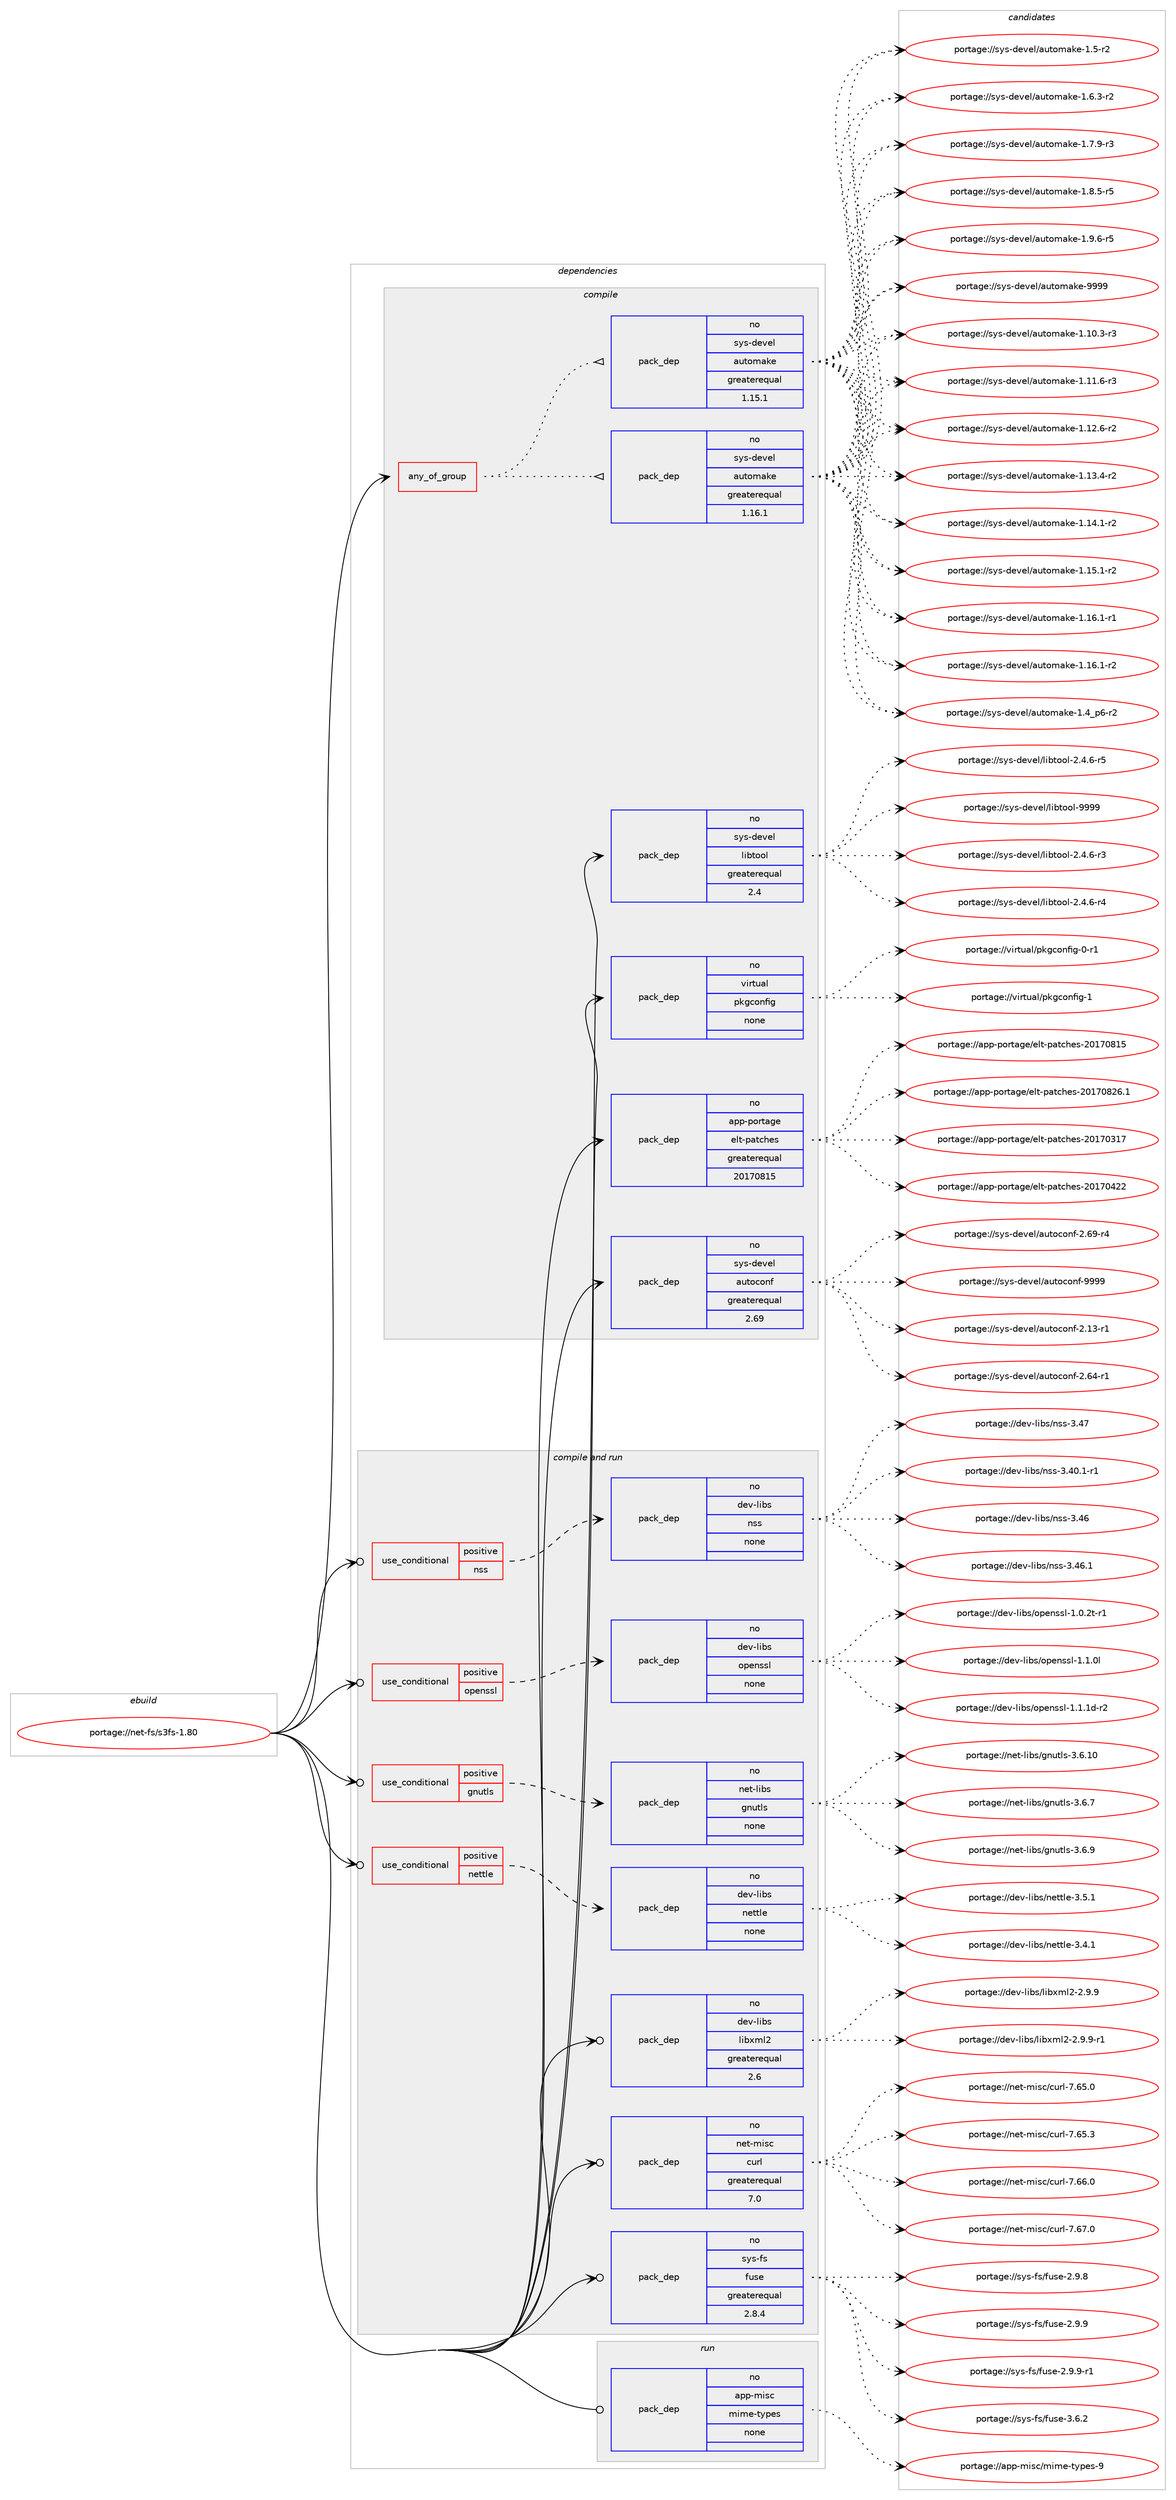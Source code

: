 digraph prolog {

# *************
# Graph options
# *************

newrank=true;
concentrate=true;
compound=true;
graph [rankdir=LR,fontname=Helvetica,fontsize=10,ranksep=1.5];#, ranksep=2.5, nodesep=0.2];
edge  [arrowhead=vee];
node  [fontname=Helvetica,fontsize=10];

# **********
# The ebuild
# **********

subgraph cluster_leftcol {
color=gray;
rank=same;
label=<<i>ebuild</i>>;
id [label="portage://net-fs/s3fs-1.80", color=red, width=4, href="../net-fs/s3fs-1.80.svg"];
}

# ****************
# The dependencies
# ****************

subgraph cluster_midcol {
color=gray;
label=<<i>dependencies</i>>;
subgraph cluster_compile {
fillcolor="#eeeeee";
style=filled;
label=<<i>compile</i>>;
subgraph any5687 {
dependency352717 [label=<<TABLE BORDER="0" CELLBORDER="1" CELLSPACING="0" CELLPADDING="4"><TR><TD CELLPADDING="10">any_of_group</TD></TR></TABLE>>, shape=none, color=red];subgraph pack258736 {
dependency352718 [label=<<TABLE BORDER="0" CELLBORDER="1" CELLSPACING="0" CELLPADDING="4" WIDTH="220"><TR><TD ROWSPAN="6" CELLPADDING="30">pack_dep</TD></TR><TR><TD WIDTH="110">no</TD></TR><TR><TD>sys-devel</TD></TR><TR><TD>automake</TD></TR><TR><TD>greaterequal</TD></TR><TR><TD>1.16.1</TD></TR></TABLE>>, shape=none, color=blue];
}
dependency352717:e -> dependency352718:w [weight=20,style="dotted",arrowhead="oinv"];
subgraph pack258737 {
dependency352719 [label=<<TABLE BORDER="0" CELLBORDER="1" CELLSPACING="0" CELLPADDING="4" WIDTH="220"><TR><TD ROWSPAN="6" CELLPADDING="30">pack_dep</TD></TR><TR><TD WIDTH="110">no</TD></TR><TR><TD>sys-devel</TD></TR><TR><TD>automake</TD></TR><TR><TD>greaterequal</TD></TR><TR><TD>1.15.1</TD></TR></TABLE>>, shape=none, color=blue];
}
dependency352717:e -> dependency352719:w [weight=20,style="dotted",arrowhead="oinv"];
}
id:e -> dependency352717:w [weight=20,style="solid",arrowhead="vee"];
subgraph pack258738 {
dependency352720 [label=<<TABLE BORDER="0" CELLBORDER="1" CELLSPACING="0" CELLPADDING="4" WIDTH="220"><TR><TD ROWSPAN="6" CELLPADDING="30">pack_dep</TD></TR><TR><TD WIDTH="110">no</TD></TR><TR><TD>app-portage</TD></TR><TR><TD>elt-patches</TD></TR><TR><TD>greaterequal</TD></TR><TR><TD>20170815</TD></TR></TABLE>>, shape=none, color=blue];
}
id:e -> dependency352720:w [weight=20,style="solid",arrowhead="vee"];
subgraph pack258739 {
dependency352721 [label=<<TABLE BORDER="0" CELLBORDER="1" CELLSPACING="0" CELLPADDING="4" WIDTH="220"><TR><TD ROWSPAN="6" CELLPADDING="30">pack_dep</TD></TR><TR><TD WIDTH="110">no</TD></TR><TR><TD>sys-devel</TD></TR><TR><TD>autoconf</TD></TR><TR><TD>greaterequal</TD></TR><TR><TD>2.69</TD></TR></TABLE>>, shape=none, color=blue];
}
id:e -> dependency352721:w [weight=20,style="solid",arrowhead="vee"];
subgraph pack258740 {
dependency352722 [label=<<TABLE BORDER="0" CELLBORDER="1" CELLSPACING="0" CELLPADDING="4" WIDTH="220"><TR><TD ROWSPAN="6" CELLPADDING="30">pack_dep</TD></TR><TR><TD WIDTH="110">no</TD></TR><TR><TD>sys-devel</TD></TR><TR><TD>libtool</TD></TR><TR><TD>greaterequal</TD></TR><TR><TD>2.4</TD></TR></TABLE>>, shape=none, color=blue];
}
id:e -> dependency352722:w [weight=20,style="solid",arrowhead="vee"];
subgraph pack258741 {
dependency352723 [label=<<TABLE BORDER="0" CELLBORDER="1" CELLSPACING="0" CELLPADDING="4" WIDTH="220"><TR><TD ROWSPAN="6" CELLPADDING="30">pack_dep</TD></TR><TR><TD WIDTH="110">no</TD></TR><TR><TD>virtual</TD></TR><TR><TD>pkgconfig</TD></TR><TR><TD>none</TD></TR><TR><TD></TD></TR></TABLE>>, shape=none, color=blue];
}
id:e -> dependency352723:w [weight=20,style="solid",arrowhead="vee"];
}
subgraph cluster_compileandrun {
fillcolor="#eeeeee";
style=filled;
label=<<i>compile and run</i>>;
subgraph cond88148 {
dependency352724 [label=<<TABLE BORDER="0" CELLBORDER="1" CELLSPACING="0" CELLPADDING="4"><TR><TD ROWSPAN="3" CELLPADDING="10">use_conditional</TD></TR><TR><TD>positive</TD></TR><TR><TD>gnutls</TD></TR></TABLE>>, shape=none, color=red];
subgraph pack258742 {
dependency352725 [label=<<TABLE BORDER="0" CELLBORDER="1" CELLSPACING="0" CELLPADDING="4" WIDTH="220"><TR><TD ROWSPAN="6" CELLPADDING="30">pack_dep</TD></TR><TR><TD WIDTH="110">no</TD></TR><TR><TD>net-libs</TD></TR><TR><TD>gnutls</TD></TR><TR><TD>none</TD></TR><TR><TD></TD></TR></TABLE>>, shape=none, color=blue];
}
dependency352724:e -> dependency352725:w [weight=20,style="dashed",arrowhead="vee"];
}
id:e -> dependency352724:w [weight=20,style="solid",arrowhead="odotvee"];
subgraph cond88149 {
dependency352726 [label=<<TABLE BORDER="0" CELLBORDER="1" CELLSPACING="0" CELLPADDING="4"><TR><TD ROWSPAN="3" CELLPADDING="10">use_conditional</TD></TR><TR><TD>positive</TD></TR><TR><TD>nettle</TD></TR></TABLE>>, shape=none, color=red];
subgraph pack258743 {
dependency352727 [label=<<TABLE BORDER="0" CELLBORDER="1" CELLSPACING="0" CELLPADDING="4" WIDTH="220"><TR><TD ROWSPAN="6" CELLPADDING="30">pack_dep</TD></TR><TR><TD WIDTH="110">no</TD></TR><TR><TD>dev-libs</TD></TR><TR><TD>nettle</TD></TR><TR><TD>none</TD></TR><TR><TD></TD></TR></TABLE>>, shape=none, color=blue];
}
dependency352726:e -> dependency352727:w [weight=20,style="dashed",arrowhead="vee"];
}
id:e -> dependency352726:w [weight=20,style="solid",arrowhead="odotvee"];
subgraph cond88150 {
dependency352728 [label=<<TABLE BORDER="0" CELLBORDER="1" CELLSPACING="0" CELLPADDING="4"><TR><TD ROWSPAN="3" CELLPADDING="10">use_conditional</TD></TR><TR><TD>positive</TD></TR><TR><TD>nss</TD></TR></TABLE>>, shape=none, color=red];
subgraph pack258744 {
dependency352729 [label=<<TABLE BORDER="0" CELLBORDER="1" CELLSPACING="0" CELLPADDING="4" WIDTH="220"><TR><TD ROWSPAN="6" CELLPADDING="30">pack_dep</TD></TR><TR><TD WIDTH="110">no</TD></TR><TR><TD>dev-libs</TD></TR><TR><TD>nss</TD></TR><TR><TD>none</TD></TR><TR><TD></TD></TR></TABLE>>, shape=none, color=blue];
}
dependency352728:e -> dependency352729:w [weight=20,style="dashed",arrowhead="vee"];
}
id:e -> dependency352728:w [weight=20,style="solid",arrowhead="odotvee"];
subgraph cond88151 {
dependency352730 [label=<<TABLE BORDER="0" CELLBORDER="1" CELLSPACING="0" CELLPADDING="4"><TR><TD ROWSPAN="3" CELLPADDING="10">use_conditional</TD></TR><TR><TD>positive</TD></TR><TR><TD>openssl</TD></TR></TABLE>>, shape=none, color=red];
subgraph pack258745 {
dependency352731 [label=<<TABLE BORDER="0" CELLBORDER="1" CELLSPACING="0" CELLPADDING="4" WIDTH="220"><TR><TD ROWSPAN="6" CELLPADDING="30">pack_dep</TD></TR><TR><TD WIDTH="110">no</TD></TR><TR><TD>dev-libs</TD></TR><TR><TD>openssl</TD></TR><TR><TD>none</TD></TR><TR><TD></TD></TR></TABLE>>, shape=none, color=blue];
}
dependency352730:e -> dependency352731:w [weight=20,style="dashed",arrowhead="vee"];
}
id:e -> dependency352730:w [weight=20,style="solid",arrowhead="odotvee"];
subgraph pack258746 {
dependency352732 [label=<<TABLE BORDER="0" CELLBORDER="1" CELLSPACING="0" CELLPADDING="4" WIDTH="220"><TR><TD ROWSPAN="6" CELLPADDING="30">pack_dep</TD></TR><TR><TD WIDTH="110">no</TD></TR><TR><TD>dev-libs</TD></TR><TR><TD>libxml2</TD></TR><TR><TD>greaterequal</TD></TR><TR><TD>2.6</TD></TR></TABLE>>, shape=none, color=blue];
}
id:e -> dependency352732:w [weight=20,style="solid",arrowhead="odotvee"];
subgraph pack258747 {
dependency352733 [label=<<TABLE BORDER="0" CELLBORDER="1" CELLSPACING="0" CELLPADDING="4" WIDTH="220"><TR><TD ROWSPAN="6" CELLPADDING="30">pack_dep</TD></TR><TR><TD WIDTH="110">no</TD></TR><TR><TD>net-misc</TD></TR><TR><TD>curl</TD></TR><TR><TD>greaterequal</TD></TR><TR><TD>7.0</TD></TR></TABLE>>, shape=none, color=blue];
}
id:e -> dependency352733:w [weight=20,style="solid",arrowhead="odotvee"];
subgraph pack258748 {
dependency352734 [label=<<TABLE BORDER="0" CELLBORDER="1" CELLSPACING="0" CELLPADDING="4" WIDTH="220"><TR><TD ROWSPAN="6" CELLPADDING="30">pack_dep</TD></TR><TR><TD WIDTH="110">no</TD></TR><TR><TD>sys-fs</TD></TR><TR><TD>fuse</TD></TR><TR><TD>greaterequal</TD></TR><TR><TD>2.8.4</TD></TR></TABLE>>, shape=none, color=blue];
}
id:e -> dependency352734:w [weight=20,style="solid",arrowhead="odotvee"];
}
subgraph cluster_run {
fillcolor="#eeeeee";
style=filled;
label=<<i>run</i>>;
subgraph pack258749 {
dependency352735 [label=<<TABLE BORDER="0" CELLBORDER="1" CELLSPACING="0" CELLPADDING="4" WIDTH="220"><TR><TD ROWSPAN="6" CELLPADDING="30">pack_dep</TD></TR><TR><TD WIDTH="110">no</TD></TR><TR><TD>app-misc</TD></TR><TR><TD>mime-types</TD></TR><TR><TD>none</TD></TR><TR><TD></TD></TR></TABLE>>, shape=none, color=blue];
}
id:e -> dependency352735:w [weight=20,style="solid",arrowhead="odot"];
}
}

# **************
# The candidates
# **************

subgraph cluster_choices {
rank=same;
color=gray;
label=<<i>candidates</i>>;

subgraph choice258736 {
color=black;
nodesep=1;
choiceportage11512111545100101118101108479711711611110997107101454946494846514511451 [label="portage://sys-devel/automake-1.10.3-r3", color=red, width=4,href="../sys-devel/automake-1.10.3-r3.svg"];
choiceportage11512111545100101118101108479711711611110997107101454946494946544511451 [label="portage://sys-devel/automake-1.11.6-r3", color=red, width=4,href="../sys-devel/automake-1.11.6-r3.svg"];
choiceportage11512111545100101118101108479711711611110997107101454946495046544511450 [label="portage://sys-devel/automake-1.12.6-r2", color=red, width=4,href="../sys-devel/automake-1.12.6-r2.svg"];
choiceportage11512111545100101118101108479711711611110997107101454946495146524511450 [label="portage://sys-devel/automake-1.13.4-r2", color=red, width=4,href="../sys-devel/automake-1.13.4-r2.svg"];
choiceportage11512111545100101118101108479711711611110997107101454946495246494511450 [label="portage://sys-devel/automake-1.14.1-r2", color=red, width=4,href="../sys-devel/automake-1.14.1-r2.svg"];
choiceportage11512111545100101118101108479711711611110997107101454946495346494511450 [label="portage://sys-devel/automake-1.15.1-r2", color=red, width=4,href="../sys-devel/automake-1.15.1-r2.svg"];
choiceportage11512111545100101118101108479711711611110997107101454946495446494511449 [label="portage://sys-devel/automake-1.16.1-r1", color=red, width=4,href="../sys-devel/automake-1.16.1-r1.svg"];
choiceportage11512111545100101118101108479711711611110997107101454946495446494511450 [label="portage://sys-devel/automake-1.16.1-r2", color=red, width=4,href="../sys-devel/automake-1.16.1-r2.svg"];
choiceportage115121115451001011181011084797117116111109971071014549465295112544511450 [label="portage://sys-devel/automake-1.4_p6-r2", color=red, width=4,href="../sys-devel/automake-1.4_p6-r2.svg"];
choiceportage11512111545100101118101108479711711611110997107101454946534511450 [label="portage://sys-devel/automake-1.5-r2", color=red, width=4,href="../sys-devel/automake-1.5-r2.svg"];
choiceportage115121115451001011181011084797117116111109971071014549465446514511450 [label="portage://sys-devel/automake-1.6.3-r2", color=red, width=4,href="../sys-devel/automake-1.6.3-r2.svg"];
choiceportage115121115451001011181011084797117116111109971071014549465546574511451 [label="portage://sys-devel/automake-1.7.9-r3", color=red, width=4,href="../sys-devel/automake-1.7.9-r3.svg"];
choiceportage115121115451001011181011084797117116111109971071014549465646534511453 [label="portage://sys-devel/automake-1.8.5-r5", color=red, width=4,href="../sys-devel/automake-1.8.5-r5.svg"];
choiceportage115121115451001011181011084797117116111109971071014549465746544511453 [label="portage://sys-devel/automake-1.9.6-r5", color=red, width=4,href="../sys-devel/automake-1.9.6-r5.svg"];
choiceportage115121115451001011181011084797117116111109971071014557575757 [label="portage://sys-devel/automake-9999", color=red, width=4,href="../sys-devel/automake-9999.svg"];
dependency352718:e -> choiceportage11512111545100101118101108479711711611110997107101454946494846514511451:w [style=dotted,weight="100"];
dependency352718:e -> choiceportage11512111545100101118101108479711711611110997107101454946494946544511451:w [style=dotted,weight="100"];
dependency352718:e -> choiceportage11512111545100101118101108479711711611110997107101454946495046544511450:w [style=dotted,weight="100"];
dependency352718:e -> choiceportage11512111545100101118101108479711711611110997107101454946495146524511450:w [style=dotted,weight="100"];
dependency352718:e -> choiceportage11512111545100101118101108479711711611110997107101454946495246494511450:w [style=dotted,weight="100"];
dependency352718:e -> choiceportage11512111545100101118101108479711711611110997107101454946495346494511450:w [style=dotted,weight="100"];
dependency352718:e -> choiceportage11512111545100101118101108479711711611110997107101454946495446494511449:w [style=dotted,weight="100"];
dependency352718:e -> choiceportage11512111545100101118101108479711711611110997107101454946495446494511450:w [style=dotted,weight="100"];
dependency352718:e -> choiceportage115121115451001011181011084797117116111109971071014549465295112544511450:w [style=dotted,weight="100"];
dependency352718:e -> choiceportage11512111545100101118101108479711711611110997107101454946534511450:w [style=dotted,weight="100"];
dependency352718:e -> choiceportage115121115451001011181011084797117116111109971071014549465446514511450:w [style=dotted,weight="100"];
dependency352718:e -> choiceportage115121115451001011181011084797117116111109971071014549465546574511451:w [style=dotted,weight="100"];
dependency352718:e -> choiceportage115121115451001011181011084797117116111109971071014549465646534511453:w [style=dotted,weight="100"];
dependency352718:e -> choiceportage115121115451001011181011084797117116111109971071014549465746544511453:w [style=dotted,weight="100"];
dependency352718:e -> choiceportage115121115451001011181011084797117116111109971071014557575757:w [style=dotted,weight="100"];
}
subgraph choice258737 {
color=black;
nodesep=1;
choiceportage11512111545100101118101108479711711611110997107101454946494846514511451 [label="portage://sys-devel/automake-1.10.3-r3", color=red, width=4,href="../sys-devel/automake-1.10.3-r3.svg"];
choiceportage11512111545100101118101108479711711611110997107101454946494946544511451 [label="portage://sys-devel/automake-1.11.6-r3", color=red, width=4,href="../sys-devel/automake-1.11.6-r3.svg"];
choiceportage11512111545100101118101108479711711611110997107101454946495046544511450 [label="portage://sys-devel/automake-1.12.6-r2", color=red, width=4,href="../sys-devel/automake-1.12.6-r2.svg"];
choiceportage11512111545100101118101108479711711611110997107101454946495146524511450 [label="portage://sys-devel/automake-1.13.4-r2", color=red, width=4,href="../sys-devel/automake-1.13.4-r2.svg"];
choiceportage11512111545100101118101108479711711611110997107101454946495246494511450 [label="portage://sys-devel/automake-1.14.1-r2", color=red, width=4,href="../sys-devel/automake-1.14.1-r2.svg"];
choiceportage11512111545100101118101108479711711611110997107101454946495346494511450 [label="portage://sys-devel/automake-1.15.1-r2", color=red, width=4,href="../sys-devel/automake-1.15.1-r2.svg"];
choiceportage11512111545100101118101108479711711611110997107101454946495446494511449 [label="portage://sys-devel/automake-1.16.1-r1", color=red, width=4,href="../sys-devel/automake-1.16.1-r1.svg"];
choiceportage11512111545100101118101108479711711611110997107101454946495446494511450 [label="portage://sys-devel/automake-1.16.1-r2", color=red, width=4,href="../sys-devel/automake-1.16.1-r2.svg"];
choiceportage115121115451001011181011084797117116111109971071014549465295112544511450 [label="portage://sys-devel/automake-1.4_p6-r2", color=red, width=4,href="../sys-devel/automake-1.4_p6-r2.svg"];
choiceportage11512111545100101118101108479711711611110997107101454946534511450 [label="portage://sys-devel/automake-1.5-r2", color=red, width=4,href="../sys-devel/automake-1.5-r2.svg"];
choiceportage115121115451001011181011084797117116111109971071014549465446514511450 [label="portage://sys-devel/automake-1.6.3-r2", color=red, width=4,href="../sys-devel/automake-1.6.3-r2.svg"];
choiceportage115121115451001011181011084797117116111109971071014549465546574511451 [label="portage://sys-devel/automake-1.7.9-r3", color=red, width=4,href="../sys-devel/automake-1.7.9-r3.svg"];
choiceportage115121115451001011181011084797117116111109971071014549465646534511453 [label="portage://sys-devel/automake-1.8.5-r5", color=red, width=4,href="../sys-devel/automake-1.8.5-r5.svg"];
choiceportage115121115451001011181011084797117116111109971071014549465746544511453 [label="portage://sys-devel/automake-1.9.6-r5", color=red, width=4,href="../sys-devel/automake-1.9.6-r5.svg"];
choiceportage115121115451001011181011084797117116111109971071014557575757 [label="portage://sys-devel/automake-9999", color=red, width=4,href="../sys-devel/automake-9999.svg"];
dependency352719:e -> choiceportage11512111545100101118101108479711711611110997107101454946494846514511451:w [style=dotted,weight="100"];
dependency352719:e -> choiceportage11512111545100101118101108479711711611110997107101454946494946544511451:w [style=dotted,weight="100"];
dependency352719:e -> choiceportage11512111545100101118101108479711711611110997107101454946495046544511450:w [style=dotted,weight="100"];
dependency352719:e -> choiceportage11512111545100101118101108479711711611110997107101454946495146524511450:w [style=dotted,weight="100"];
dependency352719:e -> choiceportage11512111545100101118101108479711711611110997107101454946495246494511450:w [style=dotted,weight="100"];
dependency352719:e -> choiceportage11512111545100101118101108479711711611110997107101454946495346494511450:w [style=dotted,weight="100"];
dependency352719:e -> choiceportage11512111545100101118101108479711711611110997107101454946495446494511449:w [style=dotted,weight="100"];
dependency352719:e -> choiceportage11512111545100101118101108479711711611110997107101454946495446494511450:w [style=dotted,weight="100"];
dependency352719:e -> choiceportage115121115451001011181011084797117116111109971071014549465295112544511450:w [style=dotted,weight="100"];
dependency352719:e -> choiceportage11512111545100101118101108479711711611110997107101454946534511450:w [style=dotted,weight="100"];
dependency352719:e -> choiceportage115121115451001011181011084797117116111109971071014549465446514511450:w [style=dotted,weight="100"];
dependency352719:e -> choiceportage115121115451001011181011084797117116111109971071014549465546574511451:w [style=dotted,weight="100"];
dependency352719:e -> choiceportage115121115451001011181011084797117116111109971071014549465646534511453:w [style=dotted,weight="100"];
dependency352719:e -> choiceportage115121115451001011181011084797117116111109971071014549465746544511453:w [style=dotted,weight="100"];
dependency352719:e -> choiceportage115121115451001011181011084797117116111109971071014557575757:w [style=dotted,weight="100"];
}
subgraph choice258738 {
color=black;
nodesep=1;
choiceportage97112112451121111141169710310147101108116451129711699104101115455048495548514955 [label="portage://app-portage/elt-patches-20170317", color=red, width=4,href="../app-portage/elt-patches-20170317.svg"];
choiceportage97112112451121111141169710310147101108116451129711699104101115455048495548525050 [label="portage://app-portage/elt-patches-20170422", color=red, width=4,href="../app-portage/elt-patches-20170422.svg"];
choiceportage97112112451121111141169710310147101108116451129711699104101115455048495548564953 [label="portage://app-portage/elt-patches-20170815", color=red, width=4,href="../app-portage/elt-patches-20170815.svg"];
choiceportage971121124511211111411697103101471011081164511297116991041011154550484955485650544649 [label="portage://app-portage/elt-patches-20170826.1", color=red, width=4,href="../app-portage/elt-patches-20170826.1.svg"];
dependency352720:e -> choiceportage97112112451121111141169710310147101108116451129711699104101115455048495548514955:w [style=dotted,weight="100"];
dependency352720:e -> choiceportage97112112451121111141169710310147101108116451129711699104101115455048495548525050:w [style=dotted,weight="100"];
dependency352720:e -> choiceportage97112112451121111141169710310147101108116451129711699104101115455048495548564953:w [style=dotted,weight="100"];
dependency352720:e -> choiceportage971121124511211111411697103101471011081164511297116991041011154550484955485650544649:w [style=dotted,weight="100"];
}
subgraph choice258739 {
color=black;
nodesep=1;
choiceportage1151211154510010111810110847971171161119911111010245504649514511449 [label="portage://sys-devel/autoconf-2.13-r1", color=red, width=4,href="../sys-devel/autoconf-2.13-r1.svg"];
choiceportage1151211154510010111810110847971171161119911111010245504654524511449 [label="portage://sys-devel/autoconf-2.64-r1", color=red, width=4,href="../sys-devel/autoconf-2.64-r1.svg"];
choiceportage1151211154510010111810110847971171161119911111010245504654574511452 [label="portage://sys-devel/autoconf-2.69-r4", color=red, width=4,href="../sys-devel/autoconf-2.69-r4.svg"];
choiceportage115121115451001011181011084797117116111991111101024557575757 [label="portage://sys-devel/autoconf-9999", color=red, width=4,href="../sys-devel/autoconf-9999.svg"];
dependency352721:e -> choiceportage1151211154510010111810110847971171161119911111010245504649514511449:w [style=dotted,weight="100"];
dependency352721:e -> choiceportage1151211154510010111810110847971171161119911111010245504654524511449:w [style=dotted,weight="100"];
dependency352721:e -> choiceportage1151211154510010111810110847971171161119911111010245504654574511452:w [style=dotted,weight="100"];
dependency352721:e -> choiceportage115121115451001011181011084797117116111991111101024557575757:w [style=dotted,weight="100"];
}
subgraph choice258740 {
color=black;
nodesep=1;
choiceportage1151211154510010111810110847108105981161111111084550465246544511451 [label="portage://sys-devel/libtool-2.4.6-r3", color=red, width=4,href="../sys-devel/libtool-2.4.6-r3.svg"];
choiceportage1151211154510010111810110847108105981161111111084550465246544511452 [label="portage://sys-devel/libtool-2.4.6-r4", color=red, width=4,href="../sys-devel/libtool-2.4.6-r4.svg"];
choiceportage1151211154510010111810110847108105981161111111084550465246544511453 [label="portage://sys-devel/libtool-2.4.6-r5", color=red, width=4,href="../sys-devel/libtool-2.4.6-r5.svg"];
choiceportage1151211154510010111810110847108105981161111111084557575757 [label="portage://sys-devel/libtool-9999", color=red, width=4,href="../sys-devel/libtool-9999.svg"];
dependency352722:e -> choiceportage1151211154510010111810110847108105981161111111084550465246544511451:w [style=dotted,weight="100"];
dependency352722:e -> choiceportage1151211154510010111810110847108105981161111111084550465246544511452:w [style=dotted,weight="100"];
dependency352722:e -> choiceportage1151211154510010111810110847108105981161111111084550465246544511453:w [style=dotted,weight="100"];
dependency352722:e -> choiceportage1151211154510010111810110847108105981161111111084557575757:w [style=dotted,weight="100"];
}
subgraph choice258741 {
color=black;
nodesep=1;
choiceportage11810511411611797108471121071039911111010210510345484511449 [label="portage://virtual/pkgconfig-0-r1", color=red, width=4,href="../virtual/pkgconfig-0-r1.svg"];
choiceportage1181051141161179710847112107103991111101021051034549 [label="portage://virtual/pkgconfig-1", color=red, width=4,href="../virtual/pkgconfig-1.svg"];
dependency352723:e -> choiceportage11810511411611797108471121071039911111010210510345484511449:w [style=dotted,weight="100"];
dependency352723:e -> choiceportage1181051141161179710847112107103991111101021051034549:w [style=dotted,weight="100"];
}
subgraph choice258742 {
color=black;
nodesep=1;
choiceportage11010111645108105981154710311011711610811545514654464948 [label="portage://net-libs/gnutls-3.6.10", color=red, width=4,href="../net-libs/gnutls-3.6.10.svg"];
choiceportage110101116451081059811547103110117116108115455146544655 [label="portage://net-libs/gnutls-3.6.7", color=red, width=4,href="../net-libs/gnutls-3.6.7.svg"];
choiceportage110101116451081059811547103110117116108115455146544657 [label="portage://net-libs/gnutls-3.6.9", color=red, width=4,href="../net-libs/gnutls-3.6.9.svg"];
dependency352725:e -> choiceportage11010111645108105981154710311011711610811545514654464948:w [style=dotted,weight="100"];
dependency352725:e -> choiceportage110101116451081059811547103110117116108115455146544655:w [style=dotted,weight="100"];
dependency352725:e -> choiceportage110101116451081059811547103110117116108115455146544657:w [style=dotted,weight="100"];
}
subgraph choice258743 {
color=black;
nodesep=1;
choiceportage100101118451081059811547110101116116108101455146524649 [label="portage://dev-libs/nettle-3.4.1", color=red, width=4,href="../dev-libs/nettle-3.4.1.svg"];
choiceportage100101118451081059811547110101116116108101455146534649 [label="portage://dev-libs/nettle-3.5.1", color=red, width=4,href="../dev-libs/nettle-3.5.1.svg"];
dependency352727:e -> choiceportage100101118451081059811547110101116116108101455146524649:w [style=dotted,weight="100"];
dependency352727:e -> choiceportage100101118451081059811547110101116116108101455146534649:w [style=dotted,weight="100"];
}
subgraph choice258744 {
color=black;
nodesep=1;
choiceportage100101118451081059811547110115115455146524846494511449 [label="portage://dev-libs/nss-3.40.1-r1", color=red, width=4,href="../dev-libs/nss-3.40.1-r1.svg"];
choiceportage1001011184510810598115471101151154551465254 [label="portage://dev-libs/nss-3.46", color=red, width=4,href="../dev-libs/nss-3.46.svg"];
choiceportage10010111845108105981154711011511545514652544649 [label="portage://dev-libs/nss-3.46.1", color=red, width=4,href="../dev-libs/nss-3.46.1.svg"];
choiceportage1001011184510810598115471101151154551465255 [label="portage://dev-libs/nss-3.47", color=red, width=4,href="../dev-libs/nss-3.47.svg"];
dependency352729:e -> choiceportage100101118451081059811547110115115455146524846494511449:w [style=dotted,weight="100"];
dependency352729:e -> choiceportage1001011184510810598115471101151154551465254:w [style=dotted,weight="100"];
dependency352729:e -> choiceportage10010111845108105981154711011511545514652544649:w [style=dotted,weight="100"];
dependency352729:e -> choiceportage1001011184510810598115471101151154551465255:w [style=dotted,weight="100"];
}
subgraph choice258745 {
color=black;
nodesep=1;
choiceportage1001011184510810598115471111121011101151151084549464846501164511449 [label="portage://dev-libs/openssl-1.0.2t-r1", color=red, width=4,href="../dev-libs/openssl-1.0.2t-r1.svg"];
choiceportage100101118451081059811547111112101110115115108454946494648108 [label="portage://dev-libs/openssl-1.1.0l", color=red, width=4,href="../dev-libs/openssl-1.1.0l.svg"];
choiceportage1001011184510810598115471111121011101151151084549464946491004511450 [label="portage://dev-libs/openssl-1.1.1d-r2", color=red, width=4,href="../dev-libs/openssl-1.1.1d-r2.svg"];
dependency352731:e -> choiceportage1001011184510810598115471111121011101151151084549464846501164511449:w [style=dotted,weight="100"];
dependency352731:e -> choiceportage100101118451081059811547111112101110115115108454946494648108:w [style=dotted,weight="100"];
dependency352731:e -> choiceportage1001011184510810598115471111121011101151151084549464946491004511450:w [style=dotted,weight="100"];
}
subgraph choice258746 {
color=black;
nodesep=1;
choiceportage1001011184510810598115471081059812010910850455046574657 [label="portage://dev-libs/libxml2-2.9.9", color=red, width=4,href="../dev-libs/libxml2-2.9.9.svg"];
choiceportage10010111845108105981154710810598120109108504550465746574511449 [label="portage://dev-libs/libxml2-2.9.9-r1", color=red, width=4,href="../dev-libs/libxml2-2.9.9-r1.svg"];
dependency352732:e -> choiceportage1001011184510810598115471081059812010910850455046574657:w [style=dotted,weight="100"];
dependency352732:e -> choiceportage10010111845108105981154710810598120109108504550465746574511449:w [style=dotted,weight="100"];
}
subgraph choice258747 {
color=black;
nodesep=1;
choiceportage1101011164510910511599479911711410845554654534648 [label="portage://net-misc/curl-7.65.0", color=red, width=4,href="../net-misc/curl-7.65.0.svg"];
choiceportage1101011164510910511599479911711410845554654534651 [label="portage://net-misc/curl-7.65.3", color=red, width=4,href="../net-misc/curl-7.65.3.svg"];
choiceportage1101011164510910511599479911711410845554654544648 [label="portage://net-misc/curl-7.66.0", color=red, width=4,href="../net-misc/curl-7.66.0.svg"];
choiceportage1101011164510910511599479911711410845554654554648 [label="portage://net-misc/curl-7.67.0", color=red, width=4,href="../net-misc/curl-7.67.0.svg"];
dependency352733:e -> choiceportage1101011164510910511599479911711410845554654534648:w [style=dotted,weight="100"];
dependency352733:e -> choiceportage1101011164510910511599479911711410845554654534651:w [style=dotted,weight="100"];
dependency352733:e -> choiceportage1101011164510910511599479911711410845554654544648:w [style=dotted,weight="100"];
dependency352733:e -> choiceportage1101011164510910511599479911711410845554654554648:w [style=dotted,weight="100"];
}
subgraph choice258748 {
color=black;
nodesep=1;
choiceportage1151211154510211547102117115101455046574656 [label="portage://sys-fs/fuse-2.9.8", color=red, width=4,href="../sys-fs/fuse-2.9.8.svg"];
choiceportage1151211154510211547102117115101455046574657 [label="portage://sys-fs/fuse-2.9.9", color=red, width=4,href="../sys-fs/fuse-2.9.9.svg"];
choiceportage11512111545102115471021171151014550465746574511449 [label="portage://sys-fs/fuse-2.9.9-r1", color=red, width=4,href="../sys-fs/fuse-2.9.9-r1.svg"];
choiceportage1151211154510211547102117115101455146544650 [label="portage://sys-fs/fuse-3.6.2", color=red, width=4,href="../sys-fs/fuse-3.6.2.svg"];
dependency352734:e -> choiceportage1151211154510211547102117115101455046574656:w [style=dotted,weight="100"];
dependency352734:e -> choiceportage1151211154510211547102117115101455046574657:w [style=dotted,weight="100"];
dependency352734:e -> choiceportage11512111545102115471021171151014550465746574511449:w [style=dotted,weight="100"];
dependency352734:e -> choiceportage1151211154510211547102117115101455146544650:w [style=dotted,weight="100"];
}
subgraph choice258749 {
color=black;
nodesep=1;
choiceportage97112112451091051159947109105109101451161211121011154557 [label="portage://app-misc/mime-types-9", color=red, width=4,href="../app-misc/mime-types-9.svg"];
dependency352735:e -> choiceportage97112112451091051159947109105109101451161211121011154557:w [style=dotted,weight="100"];
}
}

}
